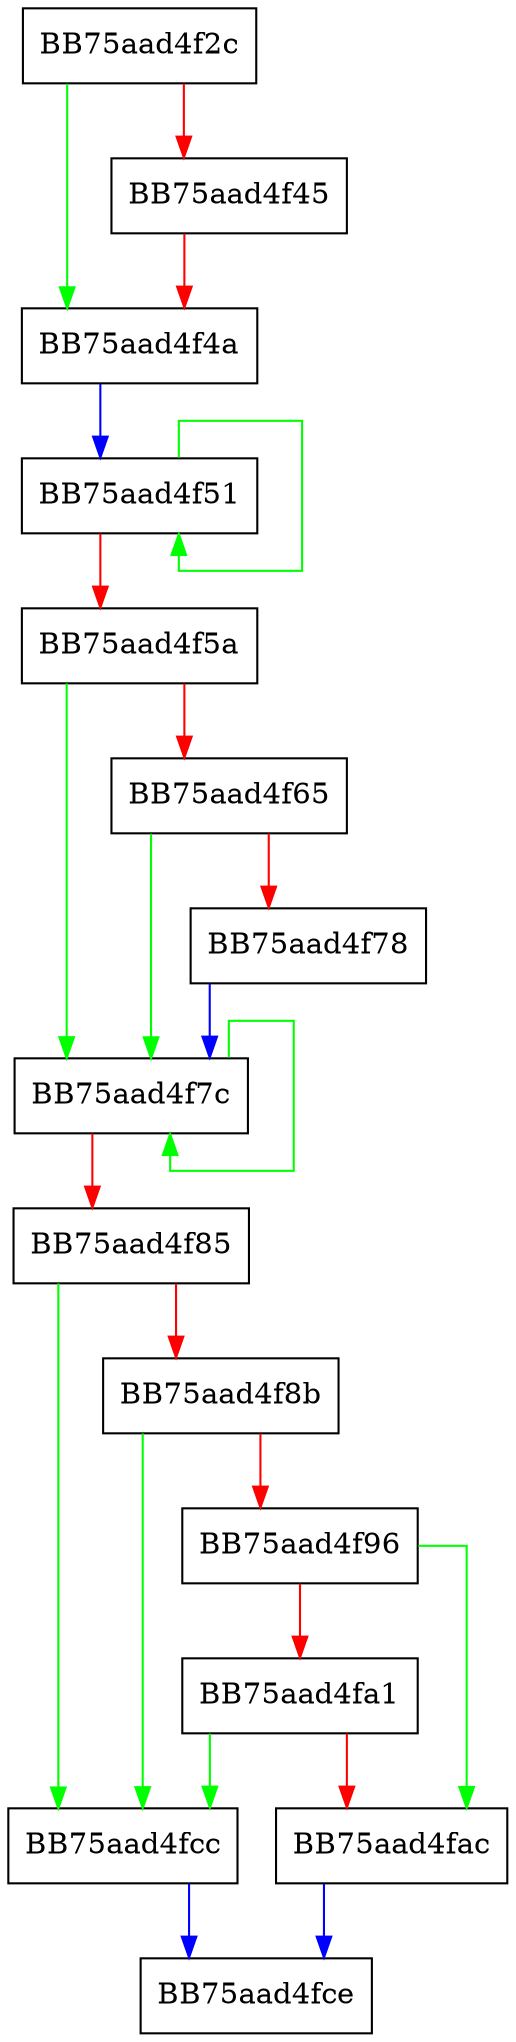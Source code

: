 digraph IsInSystemVolumeInformation {
  node [shape="box"];
  graph [splines=ortho];
  BB75aad4f2c -> BB75aad4f4a [color="green"];
  BB75aad4f2c -> BB75aad4f45 [color="red"];
  BB75aad4f45 -> BB75aad4f4a [color="red"];
  BB75aad4f4a -> BB75aad4f51 [color="blue"];
  BB75aad4f51 -> BB75aad4f51 [color="green"];
  BB75aad4f51 -> BB75aad4f5a [color="red"];
  BB75aad4f5a -> BB75aad4f7c [color="green"];
  BB75aad4f5a -> BB75aad4f65 [color="red"];
  BB75aad4f65 -> BB75aad4f7c [color="green"];
  BB75aad4f65 -> BB75aad4f78 [color="red"];
  BB75aad4f78 -> BB75aad4f7c [color="blue"];
  BB75aad4f7c -> BB75aad4f7c [color="green"];
  BB75aad4f7c -> BB75aad4f85 [color="red"];
  BB75aad4f85 -> BB75aad4fcc [color="green"];
  BB75aad4f85 -> BB75aad4f8b [color="red"];
  BB75aad4f8b -> BB75aad4fcc [color="green"];
  BB75aad4f8b -> BB75aad4f96 [color="red"];
  BB75aad4f96 -> BB75aad4fac [color="green"];
  BB75aad4f96 -> BB75aad4fa1 [color="red"];
  BB75aad4fa1 -> BB75aad4fcc [color="green"];
  BB75aad4fa1 -> BB75aad4fac [color="red"];
  BB75aad4fac -> BB75aad4fce [color="blue"];
  BB75aad4fcc -> BB75aad4fce [color="blue"];
}